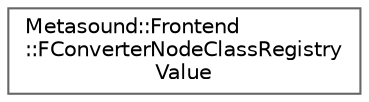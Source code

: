 digraph "Graphical Class Hierarchy"
{
 // INTERACTIVE_SVG=YES
 // LATEX_PDF_SIZE
  bgcolor="transparent";
  edge [fontname=Helvetica,fontsize=10,labelfontname=Helvetica,labelfontsize=10];
  node [fontname=Helvetica,fontsize=10,shape=box,height=0.2,width=0.4];
  rankdir="LR";
  Node0 [id="Node000000",label="Metasound::Frontend\l::FConverterNodeClassRegistry\lValue",height=0.2,width=0.4,color="grey40", fillcolor="white", style="filled",URL="$de/da5/structMetasound_1_1Frontend_1_1FConverterNodeClassRegistryValue.html",tooltip=" "];
}

